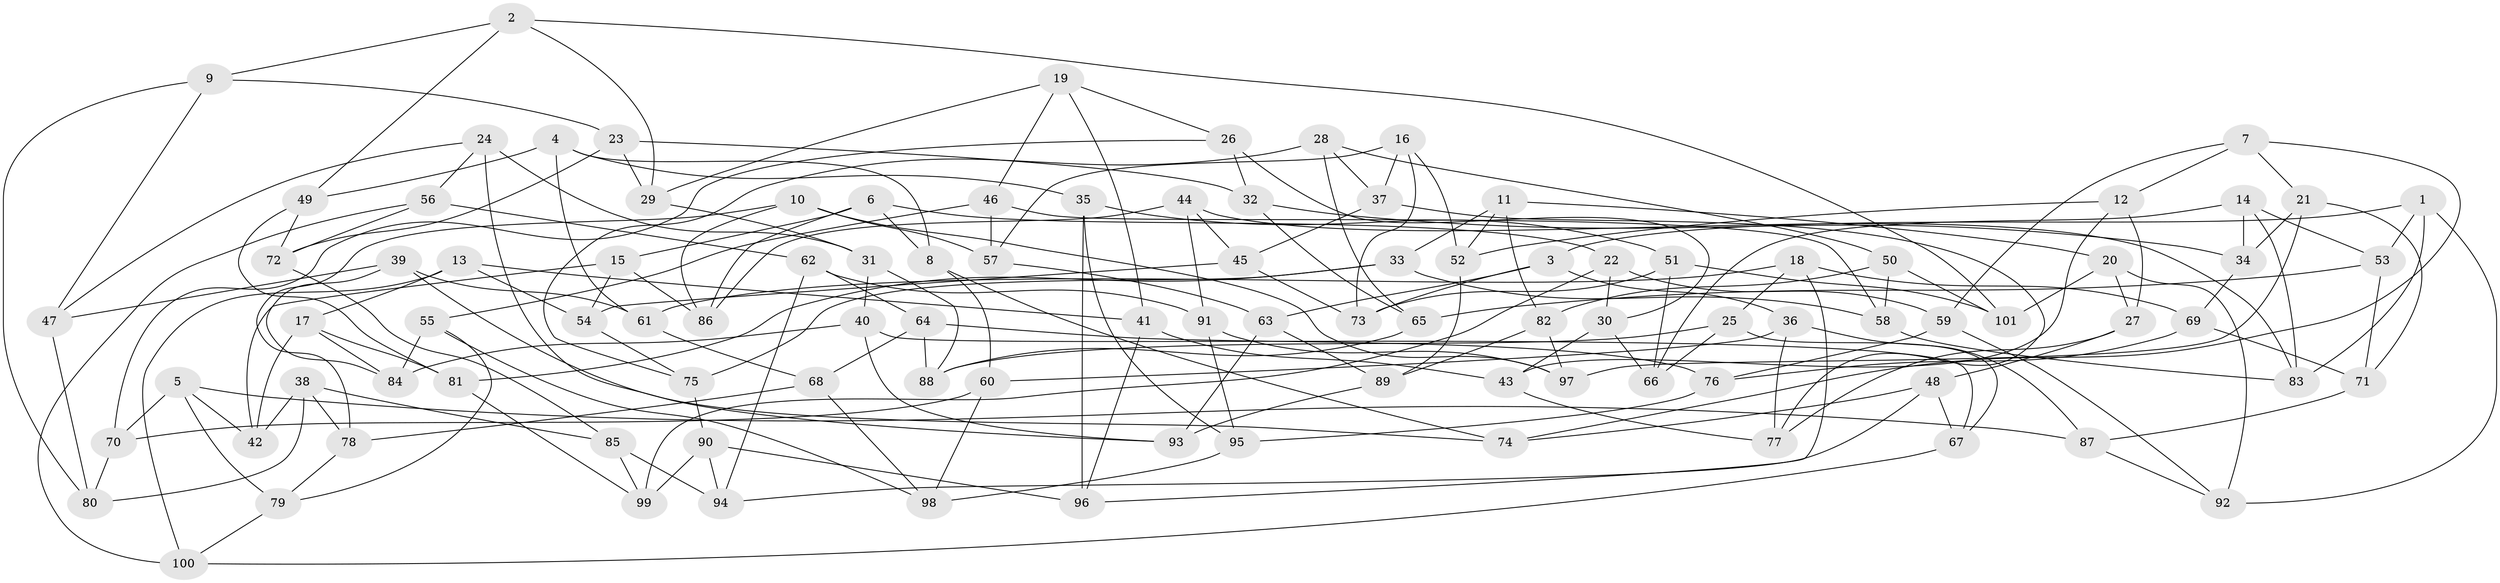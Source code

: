// Generated by graph-tools (version 1.1) at 2025/11/02/27/25 16:11:48]
// undirected, 101 vertices, 202 edges
graph export_dot {
graph [start="1"]
  node [color=gray90,style=filled];
  1;
  2;
  3;
  4;
  5;
  6;
  7;
  8;
  9;
  10;
  11;
  12;
  13;
  14;
  15;
  16;
  17;
  18;
  19;
  20;
  21;
  22;
  23;
  24;
  25;
  26;
  27;
  28;
  29;
  30;
  31;
  32;
  33;
  34;
  35;
  36;
  37;
  38;
  39;
  40;
  41;
  42;
  43;
  44;
  45;
  46;
  47;
  48;
  49;
  50;
  51;
  52;
  53;
  54;
  55;
  56;
  57;
  58;
  59;
  60;
  61;
  62;
  63;
  64;
  65;
  66;
  67;
  68;
  69;
  70;
  71;
  72;
  73;
  74;
  75;
  76;
  77;
  78;
  79;
  80;
  81;
  82;
  83;
  84;
  85;
  86;
  87;
  88;
  89;
  90;
  91;
  92;
  93;
  94;
  95;
  96;
  97;
  98;
  99;
  100;
  101;
  1 -- 53;
  1 -- 83;
  1 -- 92;
  1 -- 3;
  2 -- 9;
  2 -- 29;
  2 -- 101;
  2 -- 49;
  3 -- 73;
  3 -- 36;
  3 -- 63;
  4 -- 8;
  4 -- 35;
  4 -- 49;
  4 -- 61;
  5 -- 87;
  5 -- 42;
  5 -- 70;
  5 -- 79;
  6 -- 22;
  6 -- 8;
  6 -- 15;
  6 -- 86;
  7 -- 12;
  7 -- 74;
  7 -- 21;
  7 -- 59;
  8 -- 60;
  8 -- 74;
  9 -- 47;
  9 -- 80;
  9 -- 23;
  10 -- 86;
  10 -- 57;
  10 -- 78;
  10 -- 97;
  11 -- 20;
  11 -- 82;
  11 -- 52;
  11 -- 33;
  12 -- 52;
  12 -- 27;
  12 -- 43;
  13 -- 41;
  13 -- 100;
  13 -- 17;
  13 -- 54;
  14 -- 53;
  14 -- 83;
  14 -- 34;
  14 -- 66;
  15 -- 86;
  15 -- 42;
  15 -- 54;
  16 -- 37;
  16 -- 52;
  16 -- 57;
  16 -- 73;
  17 -- 81;
  17 -- 42;
  17 -- 84;
  18 -- 96;
  18 -- 69;
  18 -- 25;
  18 -- 61;
  19 -- 29;
  19 -- 41;
  19 -- 46;
  19 -- 26;
  20 -- 92;
  20 -- 27;
  20 -- 101;
  21 -- 97;
  21 -- 71;
  21 -- 34;
  22 -- 30;
  22 -- 99;
  22 -- 59;
  23 -- 32;
  23 -- 72;
  23 -- 29;
  24 -- 93;
  24 -- 47;
  24 -- 31;
  24 -- 56;
  25 -- 66;
  25 -- 67;
  25 -- 88;
  26 -- 30;
  26 -- 70;
  26 -- 32;
  27 -- 77;
  27 -- 48;
  28 -- 50;
  28 -- 65;
  28 -- 75;
  28 -- 37;
  29 -- 31;
  30 -- 66;
  30 -- 43;
  31 -- 40;
  31 -- 88;
  32 -- 34;
  32 -- 65;
  33 -- 58;
  33 -- 75;
  33 -- 81;
  34 -- 69;
  35 -- 96;
  35 -- 51;
  35 -- 95;
  36 -- 77;
  36 -- 60;
  36 -- 87;
  37 -- 77;
  37 -- 45;
  38 -- 85;
  38 -- 42;
  38 -- 80;
  38 -- 78;
  39 -- 47;
  39 -- 61;
  39 -- 74;
  39 -- 84;
  40 -- 67;
  40 -- 84;
  40 -- 93;
  41 -- 43;
  41 -- 96;
  43 -- 77;
  44 -- 45;
  44 -- 83;
  44 -- 91;
  44 -- 86;
  45 -- 54;
  45 -- 73;
  46 -- 58;
  46 -- 57;
  46 -- 55;
  47 -- 80;
  48 -- 94;
  48 -- 67;
  48 -- 74;
  49 -- 81;
  49 -- 72;
  50 -- 58;
  50 -- 101;
  50 -- 82;
  51 -- 66;
  51 -- 73;
  51 -- 101;
  52 -- 89;
  53 -- 71;
  53 -- 65;
  54 -- 75;
  55 -- 84;
  55 -- 79;
  55 -- 98;
  56 -- 100;
  56 -- 62;
  56 -- 72;
  57 -- 63;
  58 -- 83;
  59 -- 76;
  59 -- 92;
  60 -- 70;
  60 -- 98;
  61 -- 68;
  62 -- 94;
  62 -- 64;
  62 -- 91;
  63 -- 89;
  63 -- 93;
  64 -- 76;
  64 -- 68;
  64 -- 88;
  65 -- 88;
  67 -- 100;
  68 -- 98;
  68 -- 78;
  69 -- 71;
  69 -- 76;
  70 -- 80;
  71 -- 87;
  72 -- 85;
  75 -- 90;
  76 -- 95;
  78 -- 79;
  79 -- 100;
  81 -- 99;
  82 -- 97;
  82 -- 89;
  85 -- 99;
  85 -- 94;
  87 -- 92;
  89 -- 93;
  90 -- 99;
  90 -- 94;
  90 -- 96;
  91 -- 95;
  91 -- 97;
  95 -- 98;
}
